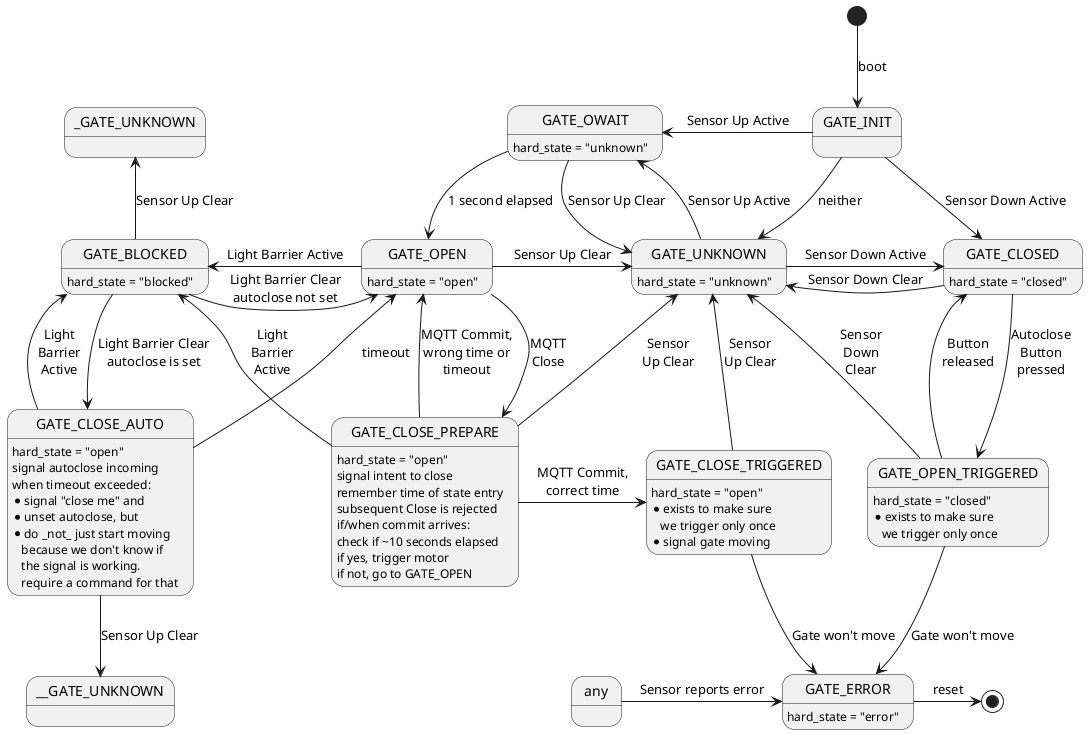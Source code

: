 @startuml statemachine

[*] -down-> GATE_INIT : boot

GATE_INIT    -down-> GATE_CLOSED   : Sensor Down Active
GATE_INIT    -left-> GATE_OWAIT    : Sensor Up Active
GATE_INIT    -down-> GATE_UNKNOWN  : neither

GATE_BLOCKED -right-> GATE_OPEN    : Light Barrier Clear\nautoclose not set
GATE_OPEN    -left->  GATE_BLOCKED : Light Barrier Active
GATE_BLOCKED -up->   _GATE_UNKNOWN : Sensor Up Clear

GATE_UNKNOWN -right-> GATE_CLOSED  : Sensor Down Active
GATE_CLOSED  -left->  GATE_UNKNOWN : Sensor Down Clear

GATE_OPEN    -right-> GATE_UNKNOWN : Sensor Up Clear
GATE_UNKNOWN -left->  GATE_OWAIT   : Sensor Up Active

GATE_OWAIT   -down->  GATE_OPEN    : 1 second elapsed
GATE_OWAIT   -right-> GATE_UNKNOWN : Sensor Up Clear

GATE_OPEN:    hard_state = "open"
GATE_UNKNOWN: hard_state = "unknown"
GATE_OWAIT:   hard_state = "unknown"
GATE_CLOSED:  hard_state = "closed"
GATE_BLOCKED: hard_state = "blocked"


GATE_BLOCKED    -down->  GATE_CLOSE_AUTO    : Light Barrier Clear\nautoclose is set
GATE_CLOSE_AUTO -up->    GATE_BLOCKED       : Light\nBarrier\nActive
GATE_CLOSE_AUTO -up->    GATE_OPEN          : timeout
GATE_CLOSE_AUTO -down-> __GATE_UNKNOWN      : Sensor Up Clear
GATE_CLOSE_AUTO : hard_state = "open"
GATE_CLOSE_AUTO : signal autoclose incoming
GATE_CLOSE_AUTO : when timeout exceeded:
GATE_CLOSE_AUTO : * signal "close me" and
GATE_CLOSE_AUTO : * unset autoclose, but
GATE_CLOSE_AUTO : * do _not_ just start moving\n   because we don't know if\n   the signal is working.\n   require a command for that

GATE_OPEN    -down->  GATE_CLOSE_PREPARE : MQTT\nClose
GATE_CLOSE_PREPARE: hard_state = "open"
GATE_CLOSE_PREPARE: signal intent to close
GATE_CLOSE_PREPARE: remember time of state entry
GATE_CLOSE_PREPARE: subsequent Close is rejected
GATE_CLOSE_PREPARE: if/when commit arrives:
GATE_CLOSE_PREPARE: check if ~10 seconds elapsed
GATE_CLOSE_PREPARE: if yes, trigger motor
GATE_CLOSE_PREPARE: if not, go to GATE_OPEN

GATE_CLOSE_PREPARE   -up->     GATE_BLOCKED         : Light\nBarrier\nActive
GATE_CLOSE_PREPARE   -up->     GATE_UNKNOWN         : Sensor\nUp Clear
GATE_CLOSE_PREPARE   -up->     GATE_OPEN            : MQTT Commit,\nwrong time or\ntimeout
GATE_CLOSE_PREPARE   -right->  GATE_CLOSE_TRIGGERED : MQTT Commit,\ncorrect time

GATE_CLOSE_TRIGGERED -up->     GATE_UNKNOWN         : Sensor\nUp Clear
GATE_CLOSE_TRIGGERED -down->   GATE_ERROR           : Gate won't move
GATE_CLOSE_TRIGGERED: hard_state = "open"
GATE_CLOSE_TRIGGERED: * exists to make sure\n   we trigger only once
GATE_CLOSE_TRIGGERED: * signal gate moving

GATE_ERROR           -right->  [*] : reset
GATE_ERROR: hard_state = "error"

GATE_CLOSED         -down-> GATE_OPEN_TRIGGERED : Autoclose\nButton\npressed
GATE_OPEN_TRIGGERED -up->   GATE_CLOSED         : Button\nreleased
GATE_OPEN_TRIGGERED -up->   GATE_UNKNOWN        : Sensor\nDown\nClear
GATE_OPEN_TRIGGERED -down-> GATE_ERROR          : Gate won't move
GATE_OPEN_TRIGGERED: hard_state = "closed"
GATE_OPEN_TRIGGERED: * exists to make sure\n   we trigger only once

any -right-> GATE_ERROR : Sensor reports error

@enduml
